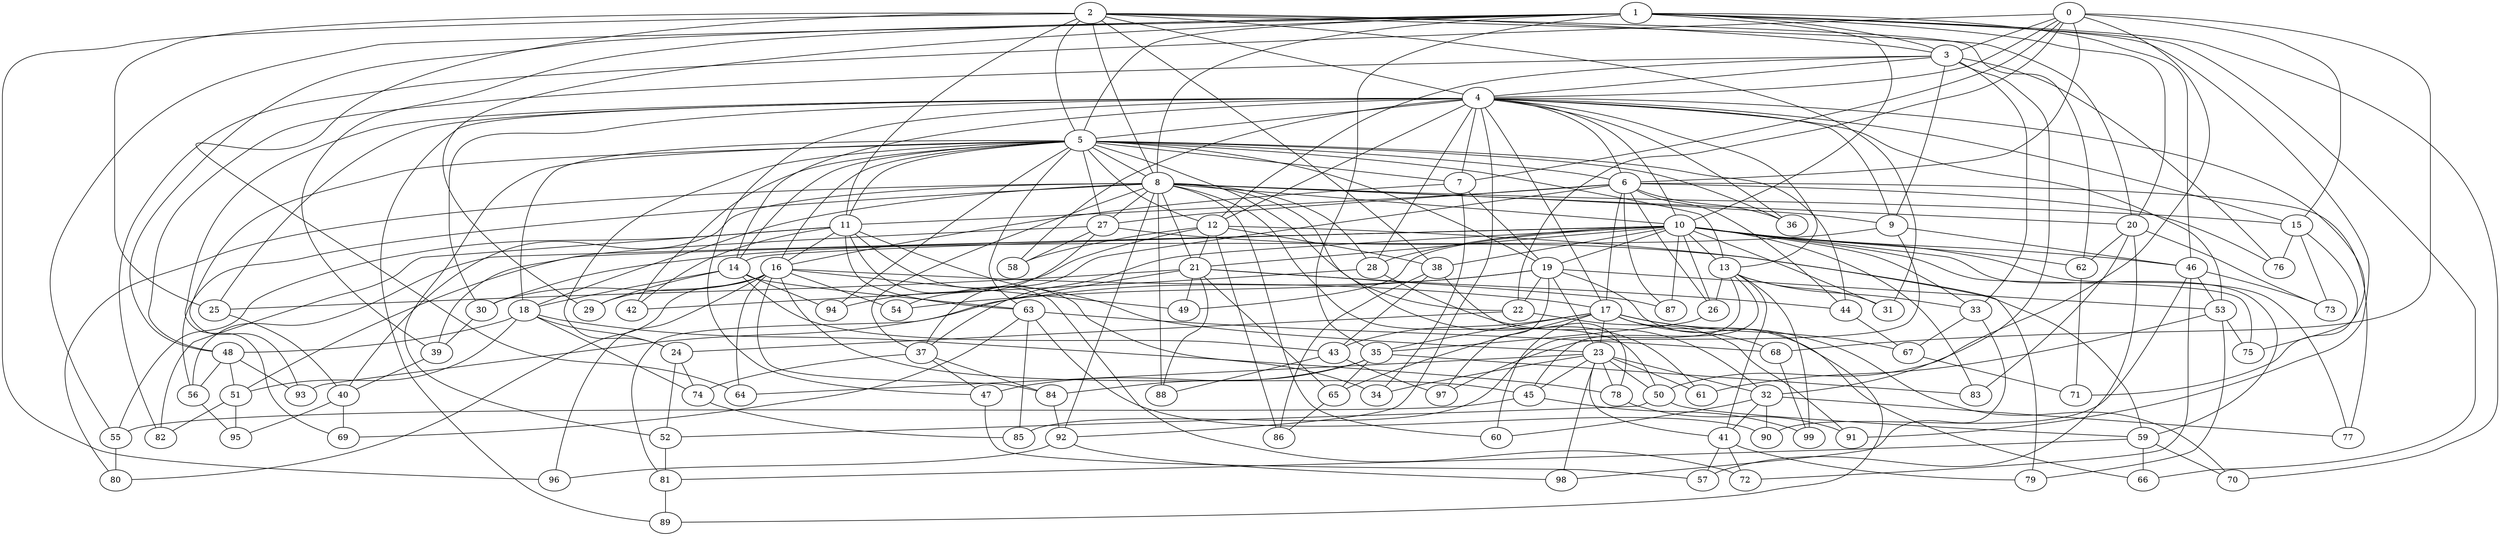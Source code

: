 strict graph "barabasi_albert_graph(100,3)" {
0;
1;
2;
3;
4;
5;
6;
7;
8;
9;
10;
11;
12;
13;
14;
15;
16;
17;
18;
19;
20;
21;
22;
23;
24;
25;
26;
27;
28;
29;
30;
31;
32;
33;
34;
35;
36;
37;
38;
39;
40;
41;
42;
43;
44;
45;
46;
47;
48;
49;
50;
51;
52;
53;
54;
55;
56;
57;
58;
59;
60;
61;
62;
63;
64;
65;
66;
67;
68;
69;
70;
71;
72;
73;
74;
75;
76;
77;
78;
79;
80;
81;
82;
83;
84;
85;
86;
87;
88;
89;
90;
91;
92;
93;
94;
95;
96;
97;
98;
99;
0 -- 3  [is_available=True, prob="0.265250528623"];
0 -- 4  [is_available=True, prob="0.119043039458"];
0 -- 6  [is_available=True, prob="0.890668196893"];
0 -- 7  [is_available=True, prob="0.442081086025"];
0 -- 82  [is_available=True, prob="0.934282594878"];
0 -- 15  [is_available=True, prob="1.0"];
0 -- 50  [is_available=True, prob="0.0665234298734"];
0 -- 22  [is_available=True, prob="0.389064003883"];
0 -- 68  [is_available=True, prob="0.638984382728"];
1 -- 66  [is_available=True, prob="0.927935371213"];
1 -- 3  [is_available=True, prob="0.729152627935"];
1 -- 5  [is_available=True, prob="1.0"];
1 -- 70  [is_available=True, prob="1.0"];
1 -- 39  [is_available=True, prob="0.339742316644"];
1 -- 8  [is_available=True, prob="0.247114208994"];
1 -- 10  [is_available=True, prob="1.0"];
1 -- 46  [is_available=True, prob="0.686254392181"];
1 -- 48  [is_available=True, prob="0.437378817505"];
1 -- 35  [is_available=True, prob="1.0"];
1 -- 20  [is_available=True, prob="0.323266631983"];
1 -- 55  [is_available=True, prob="0.723590990343"];
1 -- 91  [is_available=True, prob="0.124334673492"];
1 -- 29  [is_available=True, prob="0.586221542234"];
2 -- 64  [is_available=True, prob="0.176211970692"];
2 -- 96  [is_available=True, prob="1.0"];
2 -- 3  [is_available=True, prob="0.13828666891"];
2 -- 4  [is_available=True, prob="1.0"];
2 -- 5  [is_available=True, prob="0.77172200607"];
2 -- 38  [is_available=True, prob="0.307908712606"];
2 -- 8  [is_available=True, prob="0.58493872025"];
2 -- 11  [is_available=True, prob="0.840284200901"];
2 -- 20  [is_available=True, prob="0.530737639379"];
2 -- 25  [is_available=True, prob="0.780130892185"];
2 -- 62  [is_available=True, prob="0.411241632343"];
2 -- 31  [is_available=True, prob="1.0"];
3 -- 4  [is_available=True, prob="0.612578502141"];
3 -- 33  [is_available=True, prob="0.957920905587"];
3 -- 32  [is_available=True, prob="0.16505771981"];
3 -- 9  [is_available=True, prob="1.0"];
3 -- 12  [is_available=True, prob="0.0523343276231"];
3 -- 48  [is_available=True, prob="0.583768687499"];
3 -- 76  [is_available=True, prob="1.0"];
4 -- 5  [is_available=True, prob="0.444894665252"];
4 -- 6  [is_available=True, prob="0.115409932331"];
4 -- 7  [is_available=True, prob="0.791264579514"];
4 -- 9  [is_available=True, prob="1.0"];
4 -- 10  [is_available=True, prob="0.528315579857"];
4 -- 12  [is_available=True, prob="0.0426309526396"];
4 -- 13  [is_available=True, prob="0.519418634536"];
4 -- 14  [is_available=True, prob="0.936809096445"];
4 -- 15  [is_available=True, prob="1.0"];
4 -- 17  [is_available=True, prob="0.108320453252"];
4 -- 25  [is_available=True, prob="0.702223792416"];
4 -- 28  [is_available=True, prob="1.0"];
4 -- 30  [is_available=True, prob="0.320729850267"];
4 -- 36  [is_available=True, prob="0.63836249431"];
4 -- 47  [is_available=True, prob="1.0"];
4 -- 53  [is_available=True, prob="0.750915621546"];
4 -- 58  [is_available=True, prob="0.742138003582"];
4 -- 69  [is_available=True, prob="0.493515220089"];
4 -- 75  [is_available=True, prob="0.483395252151"];
4 -- 89  [is_available=True, prob="1.0"];
4 -- 92  [is_available=True, prob="0.362012600728"];
5 -- 6  [is_available=True, prob="0.981235780514"];
5 -- 7  [is_available=True, prob="0.824574639218"];
5 -- 8  [is_available=True, prob="1.0"];
5 -- 11  [is_available=True, prob="1.0"];
5 -- 12  [is_available=True, prob="0.864632350017"];
5 -- 13  [is_available=True, prob="0.391783914164"];
5 -- 14  [is_available=True, prob="0.959066539901"];
5 -- 16  [is_available=True, prob="0.323432885165"];
5 -- 18  [is_available=True, prob="0.550898500765"];
5 -- 19  [is_available=True, prob="1.0"];
5 -- 24  [is_available=True, prob="0.146567686756"];
5 -- 27  [is_available=True, prob="0.247676488805"];
5 -- 36  [is_available=True, prob="0.225032104329"];
5 -- 42  [is_available=True, prob="0.602335441947"];
5 -- 44  [is_available=True, prob="1.0"];
5 -- 52  [is_available=True, prob="0.409542051563"];
5 -- 61  [is_available=True, prob="0.773355337725"];
5 -- 63  [is_available=True, prob="1.0"];
5 -- 93  [is_available=True, prob="0.791091011866"];
5 -- 94  [is_available=True, prob="0.66489378212"];
6 -- 76  [is_available=True, prob="0.564750781644"];
6 -- 11  [is_available=True, prob="0.0450444929021"];
6 -- 44  [is_available=True, prob="0.618606178939"];
6 -- 77  [is_available=True, prob="0.17290688874"];
6 -- 17  [is_available=True, prob="0.989647410093"];
6 -- 87  [is_available=True, prob="0.539658116074"];
6 -- 36  [is_available=True, prob="0.0155283571816"];
6 -- 26  [is_available=True, prob="1.0"];
6 -- 27  [is_available=True, prob="0.546232157332"];
6 -- 37  [is_available=True, prob="0.0218217688602"];
7 -- 34  [is_available=True, prob="0.983388873521"];
7 -- 16  [is_available=True, prob="0.692684812952"];
7 -- 19  [is_available=True, prob="1.0"];
8 -- 40  [is_available=True, prob="0.341549938909"];
8 -- 9  [is_available=True, prob="0.649396275036"];
8 -- 10  [is_available=True, prob="0.845659761446"];
8 -- 60  [is_available=True, prob="1.0"];
8 -- 50  [is_available=True, prob="0.833300644198"];
8 -- 15  [is_available=True, prob="0.162887275305"];
8 -- 80  [is_available=True, prob="1.0"];
8 -- 88  [is_available=True, prob="1.0"];
8 -- 18  [is_available=True, prob="0.666502180108"];
8 -- 20  [is_available=True, prob="0.262030472006"];
8 -- 21  [is_available=True, prob="0.745418639074"];
8 -- 22  [is_available=True, prob="0.295668758225"];
8 -- 56  [is_available=True, prob="0.331069329966"];
8 -- 27  [is_available=True, prob="0.412820488557"];
8 -- 28  [is_available=True, prob="0.764412352045"];
8 -- 92  [is_available=True, prob="0.98744764079"];
8 -- 37  [is_available=True, prob="0.925715227526"];
9 -- 97  [is_available=True, prob="0.390867291289"];
9 -- 46  [is_available=True, prob="0.108149303194"];
9 -- 30  [is_available=True, prob="0.656881580192"];
10 -- 13  [is_available=True, prob="0.934948445175"];
10 -- 14  [is_available=True, prob="1.0"];
10 -- 19  [is_available=True, prob="0.659106762572"];
10 -- 21  [is_available=True, prob="0.834113796313"];
10 -- 26  [is_available=True, prob="1.0"];
10 -- 28  [is_available=True, prob="1.0"];
10 -- 31  [is_available=True, prob="0.325911088738"];
10 -- 33  [is_available=True, prob="0.337451061532"];
10 -- 37  [is_available=True, prob="0.920055124068"];
10 -- 38  [is_available=True, prob="0.634827317044"];
10 -- 46  [is_available=True, prob="0.645562720882"];
10 -- 49  [is_available=True, prob="0.78155729726"];
10 -- 51  [is_available=True, prob="1.0"];
10 -- 56  [is_available=True, prob="0.58987449591"];
10 -- 59  [is_available=True, prob="0.820708258745"];
10 -- 62  [is_available=True, prob="0.495817388395"];
10 -- 75  [is_available=True, prob="0.541856464436"];
10 -- 77  [is_available=True, prob="0.505916254215"];
10 -- 83  [is_available=True, prob="0.956704211965"];
10 -- 87  [is_available=True, prob="0.00714221105926"];
11 -- 72  [is_available=True, prob="0.681599366449"];
11 -- 42  [is_available=True, prob="1.0"];
11 -- 55  [is_available=True, prob="1.0"];
11 -- 34  [is_available=True, prob="0.478965656251"];
11 -- 16  [is_available=True, prob="1.0"];
11 -- 82  [is_available=True, prob="0.971674075218"];
11 -- 23  [is_available=True, prob="0.896262979201"];
11 -- 63  [is_available=True, prob="0.579970148044"];
12 -- 38  [is_available=True, prob="0.305117691818"];
12 -- 79  [is_available=True, prob="1.0"];
12 -- 21  [is_available=True, prob="0.775815127188"];
12 -- 86  [is_available=True, prob="0.00341216077246"];
12 -- 58  [is_available=True, prob="0.522411071309"];
12 -- 94  [is_available=True, prob="0.443412595834"];
13 -- 33  [is_available=True, prob="0.305517196967"];
13 -- 99  [is_available=True, prob="0.259430058647"];
13 -- 41  [is_available=True, prob="1.0"];
13 -- 45  [is_available=True, prob="0.259441548029"];
13 -- 85  [is_available=True, prob="1.0"];
13 -- 26  [is_available=True, prob="1.0"];
13 -- 31  [is_available=True, prob="1.0"];
14 -- 43  [is_available=True, prob="0.629711546576"];
14 -- 18  [is_available=True, prob="0.0214529172171"];
14 -- 29  [is_available=True, prob="0.175102685331"];
14 -- 94  [is_available=True, prob="0.174243865101"];
14 -- 63  [is_available=True, prob="1.0"];
15 -- 71  [is_available=True, prob="0.617537457331"];
15 -- 73  [is_available=True, prob="0.655479994941"];
15 -- 76  [is_available=True, prob="0.123664715804"];
16 -- 64  [is_available=True, prob="0.627478222131"];
16 -- 96  [is_available=True, prob="0.923598685166"];
16 -- 45  [is_available=True, prob="0.64581326822"];
16 -- 80  [is_available=True, prob="0.287359701173"];
16 -- 17  [is_available=True, prob="0.81899270295"];
16 -- 84  [is_available=True, prob="0.420103721594"];
16 -- 54  [is_available=True, prob="0.505813060932"];
16 -- 49  [is_available=True, prob="1.0"];
16 -- 29  [is_available=True, prob="0.976559485321"];
16 -- 30  [is_available=True, prob="0.726792913152"];
17 -- 65  [is_available=True, prob="0.0443917693187"];
17 -- 66  [is_available=True, prob="1.0"];
17 -- 35  [is_available=True, prob="0.550061196693"];
17 -- 70  [is_available=True, prob="1.0"];
17 -- 43  [is_available=True, prob="0.93992159762"];
17 -- 67  [is_available=True, prob="0.230041759868"];
17 -- 23  [is_available=True, prob="0.562569191822"];
17 -- 68  [is_available=True, prob="0.420651719351"];
17 -- 60  [is_available=True, prob="1.0"];
18 -- 74  [is_available=True, prob="0.594010344324"];
18 -- 48  [is_available=True, prob="1.0"];
18 -- 51  [is_available=True, prob="0.816412345093"];
18 -- 78  [is_available=True, prob="1.0"];
18 -- 24  [is_available=True, prob="0.352789055551"];
19 -- 97  [is_available=True, prob="0.643558947029"];
19 -- 53  [is_available=True, prob="0.463482781413"];
19 -- 22  [is_available=True, prob="0.952161047811"];
19 -- 23  [is_available=True, prob="0.725683533425"];
19 -- 89  [is_available=True, prob="0.947387868748"];
19 -- 54  [is_available=True, prob="0.750998543776"];
19 -- 93  [is_available=True, prob="1.0"];
20 -- 73  [is_available=True, prob="0.415564763297"];
20 -- 83  [is_available=True, prob="0.925554232857"];
20 -- 57  [is_available=True, prob="0.0627780487315"];
20 -- 62  [is_available=True, prob="0.892430952506"];
21 -- 65  [is_available=True, prob="0.450629561912"];
21 -- 81  [is_available=True, prob="1.0"];
21 -- 44  [is_available=True, prob="0.860588414093"];
21 -- 49  [is_available=True, prob="0.636725633081"];
21 -- 87  [is_available=True, prob="0.766897407079"];
21 -- 88  [is_available=True, prob="1.0"];
21 -- 25  [is_available=True, prob="0.164564734418"];
22 -- 91  [is_available=True, prob="1.0"];
22 -- 24  [is_available=True, prob="1.0"];
23 -- 32  [is_available=True, prob="1.0"];
23 -- 64  [is_available=True, prob="0.12799825486"];
23 -- 34  [is_available=True, prob="0.661372793661"];
23 -- 98  [is_available=True, prob="0.650328715071"];
23 -- 41  [is_available=True, prob="0.597269519555"];
23 -- 45  [is_available=True, prob="0.0556628189845"];
23 -- 78  [is_available=True, prob="0.605851721722"];
23 -- 50  [is_available=True, prob="0.301462236379"];
23 -- 61  [is_available=True, prob="0.275492318305"];
24 -- 74  [is_available=True, prob="0.792547080761"];
24 -- 52  [is_available=True, prob="0.0250505689824"];
25 -- 40  [is_available=True, prob="0.883873861259"];
26 -- 35  [is_available=True, prob="0.980748664469"];
27 -- 39  [is_available=True, prob="0.155396190621"];
27 -- 54  [is_available=True, prob="1.0"];
27 -- 58  [is_available=True, prob="1.0"];
27 -- 59  [is_available=True, prob="1.0"];
28 -- 32  [is_available=True, prob="1.0"];
28 -- 42  [is_available=True, prob="1.0"];
30 -- 39  [is_available=True, prob="0.616091288254"];
32 -- 41  [is_available=True, prob="0.209741613731"];
32 -- 77  [is_available=True, prob="1.0"];
32 -- 60  [is_available=True, prob="0.992766471691"];
32 -- 90  [is_available=True, prob="0.765568051036"];
33 -- 67  [is_available=True, prob="0.567047504563"];
33 -- 98  [is_available=True, prob="0.7161508195"];
35 -- 65  [is_available=True, prob="0.948491481824"];
35 -- 47  [is_available=True, prob="0.902849869788"];
35 -- 83  [is_available=True, prob="1.0"];
35 -- 84  [is_available=True, prob="1.0"];
37 -- 47  [is_available=True, prob="0.0692195279369"];
37 -- 84  [is_available=True, prob="0.637765066882"];
37 -- 74  [is_available=True, prob="0.488551846147"];
38 -- 43  [is_available=True, prob="0.343377489568"];
38 -- 78  [is_available=True, prob="0.263890660417"];
38 -- 86  [is_available=True, prob="0.22585994579"];
39 -- 40  [is_available=True, prob="0.590556924408"];
40 -- 95  [is_available=True, prob="0.684683186555"];
40 -- 69  [is_available=True, prob="0.975463027484"];
41 -- 72  [is_available=True, prob="0.262339447049"];
41 -- 79  [is_available=True, prob="0.61136351835"];
41 -- 57  [is_available=True, prob="1.0"];
43 -- 88  [is_available=True, prob="0.904934038779"];
43 -- 97  [is_available=True, prob="0.747008525531"];
44 -- 67  [is_available=True, prob="0.553554607059"];
45 -- 99  [is_available=True, prob="0.346449060387"];
45 -- 55  [is_available=True, prob="0.542131481901"];
46 -- 72  [is_available=True, prob="0.439968309089"];
46 -- 53  [is_available=True, prob="0.82693833068"];
46 -- 73  [is_available=True, prob="0.846889803941"];
46 -- 90  [is_available=True, prob="0.278156140607"];
47 -- 57  [is_available=True, prob="0.973975702134"];
48 -- 51  [is_available=True, prob="0.943071153578"];
48 -- 56  [is_available=True, prob="0.280876562885"];
48 -- 93  [is_available=True, prob="0.165752011662"];
50 -- 59  [is_available=True, prob="1.0"];
50 -- 52  [is_available=True, prob="0.930227206818"];
51 -- 82  [is_available=True, prob="0.599533966636"];
51 -- 95  [is_available=True, prob="0.433620672817"];
52 -- 81  [is_available=True, prob="0.171391392687"];
53 -- 75  [is_available=True, prob="0.500598078592"];
53 -- 79  [is_available=True, prob="0.35116792258"];
53 -- 61  [is_available=True, prob="0.495860778009"];
55 -- 80  [is_available=True, prob="0.126192693384"];
56 -- 95  [is_available=True, prob="1.0"];
59 -- 66  [is_available=True, prob="0.358620199371"];
59 -- 70  [is_available=True, prob="0.723572645797"];
59 -- 81  [is_available=True, prob="0.768858105147"];
62 -- 71  [is_available=True, prob="1.0"];
63 -- 68  [is_available=True, prob="0.261418535586"];
63 -- 85  [is_available=True, prob="1.0"];
63 -- 90  [is_available=True, prob="0.809222224166"];
63 -- 69  [is_available=True, prob="0.428157696292"];
65 -- 86  [is_available=True, prob="0.573515633853"];
67 -- 71  [is_available=True, prob="0.0947811040927"];
68 -- 99  [is_available=True, prob="1.0"];
74 -- 85  [is_available=True, prob="0.565008193749"];
78 -- 91  [is_available=True, prob="1.0"];
81 -- 89  [is_available=True, prob="0.907066583649"];
84 -- 92  [is_available=True, prob="0.534204800616"];
92 -- 98  [is_available=True, prob="0.50474045907"];
92 -- 96  [is_available=True, prob="0.9971045073"];
}
